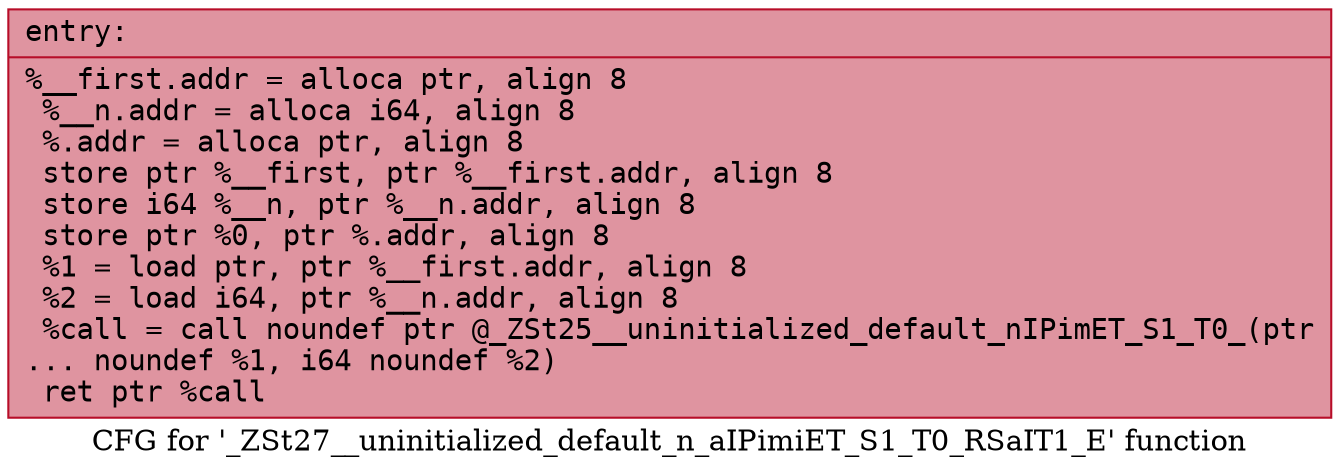 digraph "CFG for '_ZSt27__uninitialized_default_n_aIPimiET_S1_T0_RSaIT1_E' function" {
	label="CFG for '_ZSt27__uninitialized_default_n_aIPimiET_S1_T0_RSaIT1_E' function";

	Node0x55ba30517ba0 [shape=record,color="#b70d28ff", style=filled, fillcolor="#b70d2870" fontname="Courier",label="{entry:\l|  %__first.addr = alloca ptr, align 8\l  %__n.addr = alloca i64, align 8\l  %.addr = alloca ptr, align 8\l  store ptr %__first, ptr %__first.addr, align 8\l  store i64 %__n, ptr %__n.addr, align 8\l  store ptr %0, ptr %.addr, align 8\l  %1 = load ptr, ptr %__first.addr, align 8\l  %2 = load i64, ptr %__n.addr, align 8\l  %call = call noundef ptr @_ZSt25__uninitialized_default_nIPimET_S1_T0_(ptr\l... noundef %1, i64 noundef %2)\l  ret ptr %call\l}"];
}
